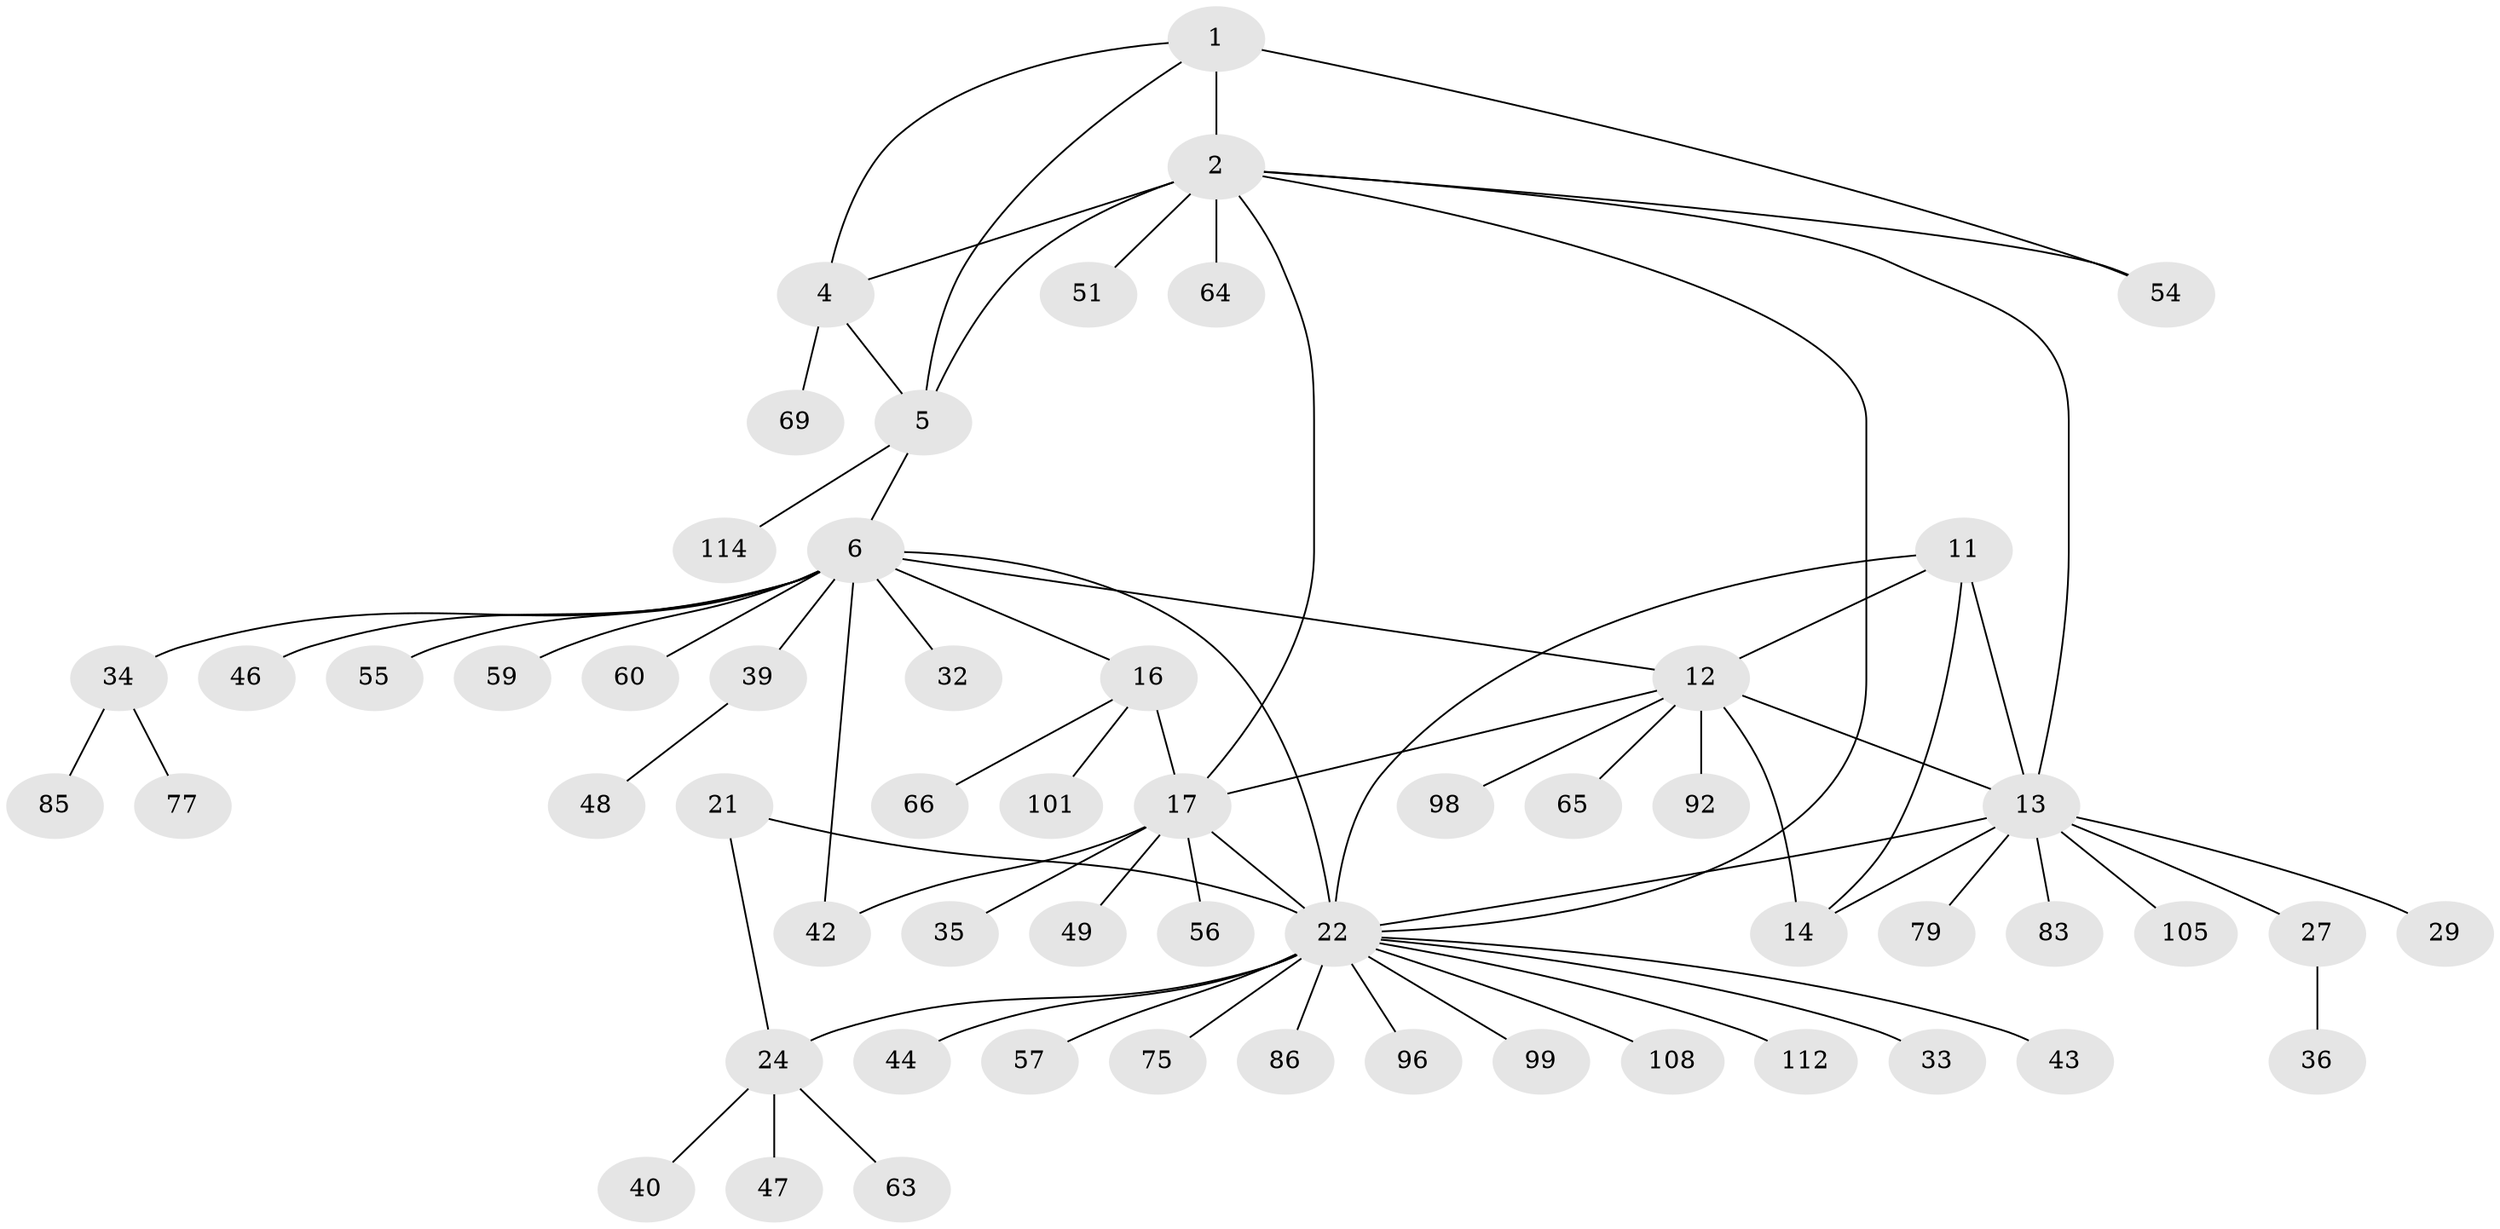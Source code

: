 // original degree distribution, {8: 0.017543859649122806, 7: 0.07894736842105263, 5: 0.008771929824561403, 6: 0.017543859649122806, 10: 0.008771929824561403, 13: 0.008771929824561403, 9: 0.03508771929824561, 4: 0.017543859649122806, 12: 0.008771929824561403, 11: 0.017543859649122806, 1: 0.631578947368421, 2: 0.10526315789473684, 3: 0.043859649122807015}
// Generated by graph-tools (version 1.1) at 2025/16/03/09/25 04:16:06]
// undirected, 57 vertices, 72 edges
graph export_dot {
graph [start="1"]
  node [color=gray90,style=filled];
  1 [super="+62+31+45"];
  2 [super="+3+72"];
  4;
  5;
  6 [super="+82+95+103+8+7"];
  11 [super="+26+50+41+30+91"];
  12;
  13 [super="+15+61"];
  14;
  16;
  17 [super="+18+104+80+19"];
  21;
  22 [super="+23+37+25"];
  24;
  27;
  29;
  32 [super="+84"];
  33;
  34;
  35 [super="+109"];
  36;
  39;
  40 [super="+52"];
  42;
  43;
  44;
  46;
  47;
  48;
  49;
  51;
  54 [super="+107"];
  55;
  56;
  57;
  59;
  60;
  63 [super="+89"];
  64;
  65;
  66 [super="+102"];
  69;
  75;
  77 [super="+87"];
  79;
  83;
  85;
  86;
  92;
  96;
  98;
  99;
  101;
  105;
  108;
  112;
  114;
  1 -- 2 [weight=2];
  1 -- 4;
  1 -- 5;
  1 -- 54;
  2 -- 4 [weight=2];
  2 -- 5 [weight=2];
  2 -- 17 [weight=3];
  2 -- 22;
  2 -- 64;
  2 -- 51;
  2 -- 13;
  2 -- 54;
  4 -- 5;
  4 -- 69;
  5 -- 114;
  5 -- 6;
  6 -- 60;
  6 -- 32;
  6 -- 34;
  6 -- 39;
  6 -- 42;
  6 -- 46;
  6 -- 16;
  6 -- 22;
  6 -- 55;
  6 -- 59;
  6 -- 12;
  11 -- 12;
  11 -- 13 [weight=2];
  11 -- 14;
  11 -- 22;
  12 -- 13 [weight=2];
  12 -- 14;
  12 -- 65;
  12 -- 92;
  12 -- 98;
  12 -- 17;
  13 -- 14 [weight=2];
  13 -- 27;
  13 -- 29;
  13 -- 105;
  13 -- 83;
  13 -- 79;
  13 -- 22;
  16 -- 17 [weight=4];
  16 -- 66;
  16 -- 101;
  17 -- 49;
  17 -- 22;
  17 -- 42;
  17 -- 35;
  17 -- 56;
  21 -- 22 [weight=3];
  21 -- 24;
  22 -- 24 [weight=3];
  22 -- 33;
  22 -- 43;
  22 -- 44;
  22 -- 75;
  22 -- 86;
  22 -- 57;
  22 -- 96;
  22 -- 99;
  22 -- 108;
  22 -- 112;
  24 -- 40;
  24 -- 47;
  24 -- 63;
  27 -- 36;
  34 -- 77;
  34 -- 85;
  39 -- 48;
}
